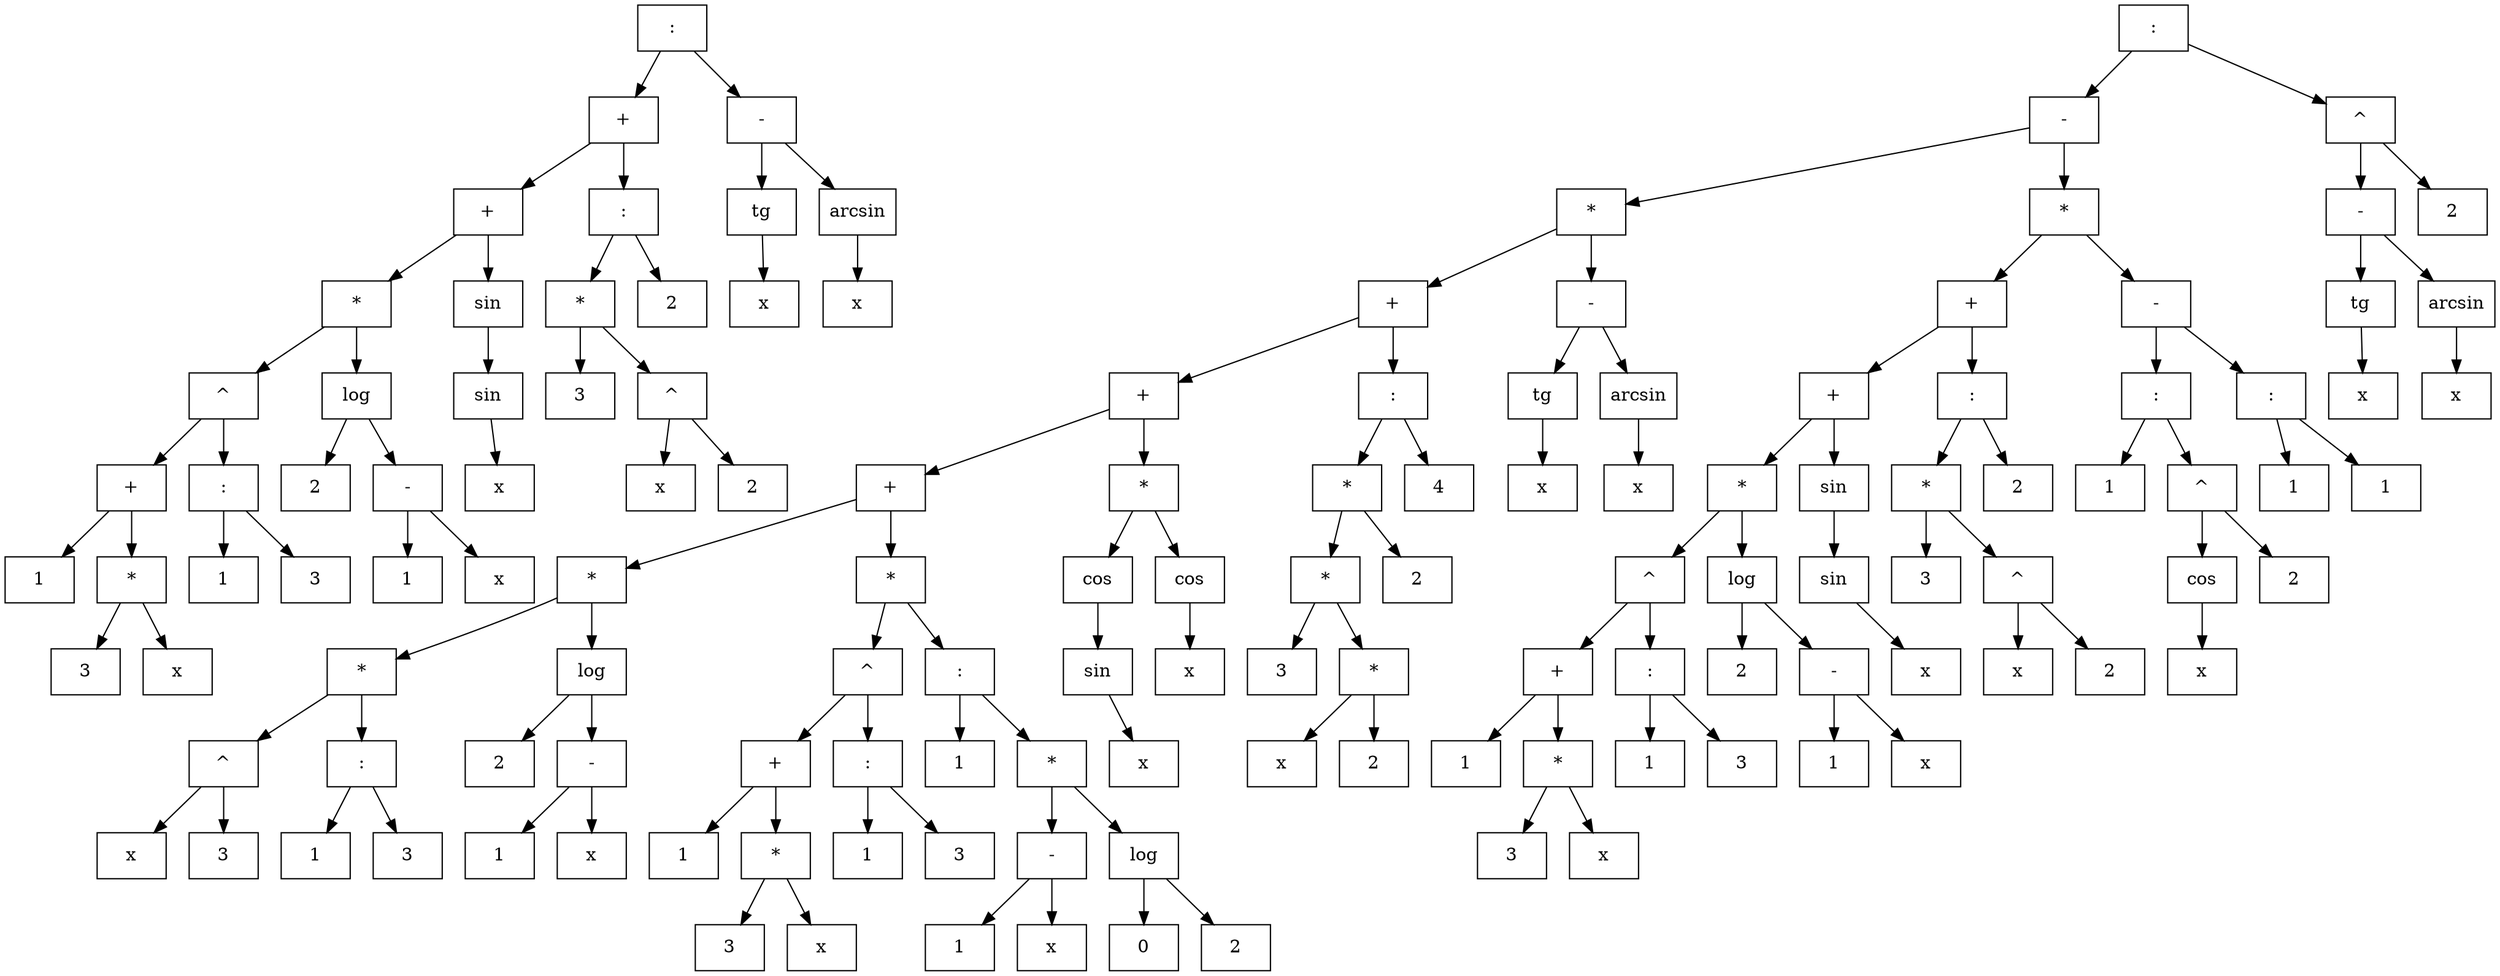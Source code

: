 digraph G{
rankdir=HR;
node0x5578f1f777e0 [shape="rectangle", label = ":", rang = 0]
node0x5578f1f77720 [shape="rectangle", label = "+", rang = 1]
node0x5578f1f77620 [shape="rectangle", label = "+", rang = 2]
node0x5578f1f775a0 [shape="rectangle", label = "*", rang = 3]
node0x5578f1f774e0 [shape="rectangle", label = "^", rang = 4]
node0x5578f1f77460 [shape="rectangle", label = "+", rang = 5]
node0x5578f1f773e0 [shape="rectangle", label = "1", rang = 6]
node0x5578f1f77440 [shape="rectangle", label = "*", rang = 6]
node0x5578f1f77400 [shape="rectangle", label = "3", rang = 7]
node0x5578f1f77420 [shape="rectangle", label = "x", rang = 7]
node0x5578f1f774c0 [shape="rectangle", label = ":", rang = 5]
node0x5578f1f77480 [shape="rectangle", label = "1", rang = 6]
node0x5578f1f774a0 [shape="rectangle", label = "3", rang = 6]
node0x5578f1f77580 [shape="rectangle", label = "log", rang = 4]
node0x5578f1f77500 [shape="rectangle", label = "2", rang = 5]
node0x5578f1f77560 [shape="rectangle", label = "-", rang = 5]
node0x5578f1f77520 [shape="rectangle", label = "1", rang = 6]
node0x5578f1f77540 [shape="rectangle", label = "x", rang = 6]
node0x5578f1f77600 [shape="rectangle", label = "sin", rang = 3]
node0x5578f1f775e0 [shape="rectangle", label = "sin", rang = 4]
node0x5578f1f775c0 [shape="rectangle", label = "x", rang = 5]
node0x5578f1f77700 [shape="rectangle", label = ":", rang = 2]
node0x5578f1f776c0 [shape="rectangle", label = "*", rang = 3]
node0x5578f1f77640 [shape="rectangle", label = "3", rang = 4]
node0x5578f1f776a0 [shape="rectangle", label = "^", rang = 4]
node0x5578f1f77660 [shape="rectangle", label = "x", rang = 5]
node0x5578f1f77680 [shape="rectangle", label = "2", rang = 5]
node0x5578f1f776e0 [shape="rectangle", label = "2", rang = 3]
node0x5578f1f777c0 [shape="rectangle", label = "-", rang = 1]
node0x5578f1f77760 [shape="rectangle", label = "tg", rang = 2]
node0x5578f1f77740 [shape="rectangle", label = "x", rang = 3]
node0x5578f1f777a0 [shape="rectangle", label = "arcsin", rang = 2]
node0x5578f1f77780 [shape="rectangle", label = "x", rang = 3]
node0x5578f1f76140 [shape="rectangle", label = ":", rang = 0]
node0x5578f1f76040 [shape="rectangle", label = "-", rang = 1]
node0x5578f1f75b60 [shape="rectangle", label = "*", rang = 2]
node0x5578f1f75aa0 [shape="rectangle", label = "+", rang = 3]
node0x5578f1f75960 [shape="rectangle", label = "+", rang = 4]
node0x5578f1f75880 [shape="rectangle", label = "+", rang = 5]
node0x5578f1f75600 [shape="rectangle", label = "*", rang = 6]
node0x5578f1f75540 [shape="rectangle", label = "*", rang = 7]
node0x5578f1f754c0 [shape="rectangle", label = "^", rang = 8]
node0x5578f1f75480 [shape="rectangle", label = "x", rang = 9]
node0x5578f1f754a0 [shape="rectangle", label = "3", rang = 9]
node0x5578f1f75520 [shape="rectangle", label = ":", rang = 8]
node0x5578f1f754e0 [shape="rectangle", label = "1", rang = 9]
node0x5578f1f75500 [shape="rectangle", label = "3", rang = 9]
node0x5578f1f755e0 [shape="rectangle", label = "log", rang = 7]
node0x5578f1f75560 [shape="rectangle", label = "2", rang = 8]
node0x5578f1f755c0 [shape="rectangle", label = "-", rang = 8]
node0x5578f1f75580 [shape="rectangle", label = "1", rang = 9]
node0x5578f1f755a0 [shape="rectangle", label = "x", rang = 9]
node0x5578f1f75860 [shape="rectangle", label = "*", rang = 6]
node0x5578f1f75720 [shape="rectangle", label = "^", rang = 7]
node0x5578f1f756a0 [shape="rectangle", label = "+", rang = 8]
node0x5578f1f75620 [shape="rectangle", label = "1", rang = 9]
node0x5578f1f75680 [shape="rectangle", label = "*", rang = 9]
node0x5578f1f75640 [shape="rectangle", label = "3", rang = 10]
node0x5578f1f75660 [shape="rectangle", label = "x", rang = 10]
node0x5578f1f75700 [shape="rectangle", label = ":", rang = 8]
node0x5578f1f756c0 [shape="rectangle", label = "1", rang = 9]
node0x5578f1f756e0 [shape="rectangle", label = "3", rang = 9]
node0x5578f1f75840 [shape="rectangle", label = ":", rang = 7]
node0x5578f1f75740 [shape="rectangle", label = "1", rang = 8]
node0x5578f1f75820 [shape="rectangle", label = "*", rang = 8]
node0x5578f1f757a0 [shape="rectangle", label = "-", rang = 9]
node0x5578f1f75760 [shape="rectangle", label = "1", rang = 10]
node0x5578f1f75780 [shape="rectangle", label = "x", rang = 10]
node0x5578f1f75800 [shape="rectangle", label = "log", rang = 9]
node0x5578f1f757c0 [shape="rectangle", label = "0", rang = 10]
node0x5578f1f757e0 [shape="rectangle", label = "2", rang = 10]
node0x5578f1f75940 [shape="rectangle", label = "*", rang = 5]
node0x5578f1f758e0 [shape="rectangle", label = "cos", rang = 6]
node0x5578f1f758c0 [shape="rectangle", label = "sin", rang = 7]
node0x5578f1f758a0 [shape="rectangle", label = "x", rang = 8]
node0x5578f1f75920 [shape="rectangle", label = "cos", rang = 6]
node0x5578f1f75900 [shape="rectangle", label = "x", rang = 7]
node0x5578f1f75a80 [shape="rectangle", label = ":", rang = 4]
node0x5578f1f75a40 [shape="rectangle", label = "*", rang = 5]
node0x5578f1f75a00 [shape="rectangle", label = "*", rang = 6]
node0x5578f1f75980 [shape="rectangle", label = "3", rang = 7]
node0x5578f1f759e0 [shape="rectangle", label = "*", rang = 7]
node0x5578f1f759a0 [shape="rectangle", label = "x", rang = 8]
node0x5578f1f759c0 [shape="rectangle", label = "2", rang = 8]
node0x5578f1f75a20 [shape="rectangle", label = "2", rang = 6]
node0x5578f1f75a60 [shape="rectangle", label = "4", rang = 5]
node0x5578f1f75b40 [shape="rectangle", label = "-", rang = 3]
node0x5578f1f75ae0 [shape="rectangle", label = "tg", rang = 4]
node0x5578f1f75ac0 [shape="rectangle", label = "x", rang = 5]
node0x5578f1f75b20 [shape="rectangle", label = "arcsin", rang = 4]
node0x5578f1f75b00 [shape="rectangle", label = "x", rang = 5]
node0x5578f1f76020 [shape="rectangle", label = "*", rang = 2]
node0x5578f1f75ec0 [shape="rectangle", label = "+", rang = 3]
node0x5578f1f75dc0 [shape="rectangle", label = "+", rang = 4]
node0x5578f1f75d40 [shape="rectangle", label = "*", rang = 5]
node0x5578f1f75c80 [shape="rectangle", label = "^", rang = 6]
node0x5578f1f75c00 [shape="rectangle", label = "+", rang = 7]
node0x5578f1f75b80 [shape="rectangle", label = "1", rang = 8]
node0x5578f1f75be0 [shape="rectangle", label = "*", rang = 8]
node0x5578f1f75ba0 [shape="rectangle", label = "3", rang = 9]
node0x5578f1f75bc0 [shape="rectangle", label = "x", rang = 9]
node0x5578f1f75c60 [shape="rectangle", label = ":", rang = 7]
node0x5578f1f75c20 [shape="rectangle", label = "1", rang = 8]
node0x5578f1f75c40 [shape="rectangle", label = "3", rang = 8]
node0x5578f1f75d20 [shape="rectangle", label = "log", rang = 6]
node0x5578f1f75ca0 [shape="rectangle", label = "2", rang = 7]
node0x5578f1f75d00 [shape="rectangle", label = "-", rang = 7]
node0x5578f1f75cc0 [shape="rectangle", label = "1", rang = 8]
node0x5578f1f75ce0 [shape="rectangle", label = "x", rang = 8]
node0x5578f1f75da0 [shape="rectangle", label = "sin", rang = 5]
node0x5578f1f75d80 [shape="rectangle", label = "sin", rang = 6]
node0x5578f1f75d60 [shape="rectangle", label = "x", rang = 7]
node0x5578f1f75ea0 [shape="rectangle", label = ":", rang = 4]
node0x5578f1f75e60 [shape="rectangle", label = "*", rang = 5]
node0x5578f1f75de0 [shape="rectangle", label = "3", rang = 6]
node0x5578f1f75e40 [shape="rectangle", label = "^", rang = 6]
node0x5578f1f75e00 [shape="rectangle", label = "x", rang = 7]
node0x5578f1f75e20 [shape="rectangle", label = "2", rang = 7]
node0x5578f1f75e80 [shape="rectangle", label = "2", rang = 5]
node0x5578f1f76000 [shape="rectangle", label = "-", rang = 3]
node0x5578f1f75f80 [shape="rectangle", label = ":", rang = 4]
node0x5578f1f75ee0 [shape="rectangle", label = "1", rang = 5]
node0x5578f1f75f60 [shape="rectangle", label = "^", rang = 5]
node0x5578f1f75f20 [shape="rectangle", label = "cos", rang = 6]
node0x5578f1f75f00 [shape="rectangle", label = "x", rang = 7]
node0x5578f1f75f40 [shape="rectangle", label = "2", rang = 6]
node0x5578f1f75fe0 [shape="rectangle", label = ":", rang = 4]
node0x5578f1f75fa0 [shape="rectangle", label = "1", rang = 5]
node0x5578f1f75fc0 [shape="rectangle", label = "1", rang = 5]
node0x5578f1f76120 [shape="rectangle", label = "^", rang = 1]
node0x5578f1f760e0 [shape="rectangle", label = "-", rang = 2]
node0x5578f1f76080 [shape="rectangle", label = "tg", rang = 3]
node0x5578f1f76060 [shape="rectangle", label = "x", rang = 4]
node0x5578f1f760c0 [shape="rectangle", label = "arcsin", rang = 3]
node0x5578f1f760a0 [shape="rectangle", label = "x", rang = 4]
node0x5578f1f76100 [shape="rectangle", label = "2", rang = 2]
node0x5578f1f777e0 -> node0x5578f1f77720
node0x5578f1f777e0 -> node0x5578f1f777c0
node0x5578f1f77720 -> node0x5578f1f77620
node0x5578f1f77720 -> node0x5578f1f77700
node0x5578f1f77620 -> node0x5578f1f775a0
node0x5578f1f77620 -> node0x5578f1f77600
node0x5578f1f775a0 -> node0x5578f1f774e0
node0x5578f1f775a0 -> node0x5578f1f77580
node0x5578f1f774e0 -> node0x5578f1f77460
node0x5578f1f774e0 -> node0x5578f1f774c0
node0x5578f1f77460 -> node0x5578f1f773e0
node0x5578f1f77460 -> node0x5578f1f77440
node0x5578f1f77440 -> node0x5578f1f77400
node0x5578f1f77440 -> node0x5578f1f77420
node0x5578f1f774c0 -> node0x5578f1f77480
node0x5578f1f774c0 -> node0x5578f1f774a0
node0x5578f1f77580 -> node0x5578f1f77500
node0x5578f1f77580 -> node0x5578f1f77560
node0x5578f1f77560 -> node0x5578f1f77520
node0x5578f1f77560 -> node0x5578f1f77540
node0x5578f1f77600 -> node0x5578f1f775e0
node0x5578f1f775e0 -> node0x5578f1f775c0
node0x5578f1f77700 -> node0x5578f1f776c0
node0x5578f1f77700 -> node0x5578f1f776e0
node0x5578f1f776c0 -> node0x5578f1f77640
node0x5578f1f776c0 -> node0x5578f1f776a0
node0x5578f1f776a0 -> node0x5578f1f77660
node0x5578f1f776a0 -> node0x5578f1f77680
node0x5578f1f777c0 -> node0x5578f1f77760
node0x5578f1f777c0 -> node0x5578f1f777a0
node0x5578f1f77760 -> node0x5578f1f77740
node0x5578f1f777a0 -> node0x5578f1f77780
node0x5578f1f76140 -> node0x5578f1f76040
node0x5578f1f76140 -> node0x5578f1f76120
node0x5578f1f76040 -> node0x5578f1f75b60
node0x5578f1f76040 -> node0x5578f1f76020
node0x5578f1f75b60 -> node0x5578f1f75aa0
node0x5578f1f75b60 -> node0x5578f1f75b40
node0x5578f1f75aa0 -> node0x5578f1f75960
node0x5578f1f75aa0 -> node0x5578f1f75a80
node0x5578f1f75960 -> node0x5578f1f75880
node0x5578f1f75960 -> node0x5578f1f75940
node0x5578f1f75880 -> node0x5578f1f75600
node0x5578f1f75880 -> node0x5578f1f75860
node0x5578f1f75600 -> node0x5578f1f75540
node0x5578f1f75600 -> node0x5578f1f755e0
node0x5578f1f75540 -> node0x5578f1f754c0
node0x5578f1f75540 -> node0x5578f1f75520
node0x5578f1f754c0 -> node0x5578f1f75480
node0x5578f1f754c0 -> node0x5578f1f754a0
node0x5578f1f75520 -> node0x5578f1f754e0
node0x5578f1f75520 -> node0x5578f1f75500
node0x5578f1f755e0 -> node0x5578f1f75560
node0x5578f1f755e0 -> node0x5578f1f755c0
node0x5578f1f755c0 -> node0x5578f1f75580
node0x5578f1f755c0 -> node0x5578f1f755a0
node0x5578f1f75860 -> node0x5578f1f75720
node0x5578f1f75860 -> node0x5578f1f75840
node0x5578f1f75720 -> node0x5578f1f756a0
node0x5578f1f75720 -> node0x5578f1f75700
node0x5578f1f756a0 -> node0x5578f1f75620
node0x5578f1f756a0 -> node0x5578f1f75680
node0x5578f1f75680 -> node0x5578f1f75640
node0x5578f1f75680 -> node0x5578f1f75660
node0x5578f1f75700 -> node0x5578f1f756c0
node0x5578f1f75700 -> node0x5578f1f756e0
node0x5578f1f75840 -> node0x5578f1f75740
node0x5578f1f75840 -> node0x5578f1f75820
node0x5578f1f75820 -> node0x5578f1f757a0
node0x5578f1f75820 -> node0x5578f1f75800
node0x5578f1f757a0 -> node0x5578f1f75760
node0x5578f1f757a0 -> node0x5578f1f75780
node0x5578f1f75800 -> node0x5578f1f757c0
node0x5578f1f75800 -> node0x5578f1f757e0
node0x5578f1f75940 -> node0x5578f1f758e0
node0x5578f1f75940 -> node0x5578f1f75920
node0x5578f1f758e0 -> node0x5578f1f758c0
node0x5578f1f758c0 -> node0x5578f1f758a0
node0x5578f1f75920 -> node0x5578f1f75900
node0x5578f1f75a80 -> node0x5578f1f75a40
node0x5578f1f75a80 -> node0x5578f1f75a60
node0x5578f1f75a40 -> node0x5578f1f75a00
node0x5578f1f75a40 -> node0x5578f1f75a20
node0x5578f1f75a00 -> node0x5578f1f75980
node0x5578f1f75a00 -> node0x5578f1f759e0
node0x5578f1f759e0 -> node0x5578f1f759a0
node0x5578f1f759e0 -> node0x5578f1f759c0
node0x5578f1f75b40 -> node0x5578f1f75ae0
node0x5578f1f75b40 -> node0x5578f1f75b20
node0x5578f1f75ae0 -> node0x5578f1f75ac0
node0x5578f1f75b20 -> node0x5578f1f75b00
node0x5578f1f76020 -> node0x5578f1f75ec0
node0x5578f1f76020 -> node0x5578f1f76000
node0x5578f1f75ec0 -> node0x5578f1f75dc0
node0x5578f1f75ec0 -> node0x5578f1f75ea0
node0x5578f1f75dc0 -> node0x5578f1f75d40
node0x5578f1f75dc0 -> node0x5578f1f75da0
node0x5578f1f75d40 -> node0x5578f1f75c80
node0x5578f1f75d40 -> node0x5578f1f75d20
node0x5578f1f75c80 -> node0x5578f1f75c00
node0x5578f1f75c80 -> node0x5578f1f75c60
node0x5578f1f75c00 -> node0x5578f1f75b80
node0x5578f1f75c00 -> node0x5578f1f75be0
node0x5578f1f75be0 -> node0x5578f1f75ba0
node0x5578f1f75be0 -> node0x5578f1f75bc0
node0x5578f1f75c60 -> node0x5578f1f75c20
node0x5578f1f75c60 -> node0x5578f1f75c40
node0x5578f1f75d20 -> node0x5578f1f75ca0
node0x5578f1f75d20 -> node0x5578f1f75d00
node0x5578f1f75d00 -> node0x5578f1f75cc0
node0x5578f1f75d00 -> node0x5578f1f75ce0
node0x5578f1f75da0 -> node0x5578f1f75d80
node0x5578f1f75d80 -> node0x5578f1f75d60
node0x5578f1f75ea0 -> node0x5578f1f75e60
node0x5578f1f75ea0 -> node0x5578f1f75e80
node0x5578f1f75e60 -> node0x5578f1f75de0
node0x5578f1f75e60 -> node0x5578f1f75e40
node0x5578f1f75e40 -> node0x5578f1f75e00
node0x5578f1f75e40 -> node0x5578f1f75e20
node0x5578f1f76000 -> node0x5578f1f75f80
node0x5578f1f76000 -> node0x5578f1f75fe0
node0x5578f1f75f80 -> node0x5578f1f75ee0
node0x5578f1f75f80 -> node0x5578f1f75f60
node0x5578f1f75f60 -> node0x5578f1f75f20
node0x5578f1f75f60 -> node0x5578f1f75f40
node0x5578f1f75f20 -> node0x5578f1f75f00
node0x5578f1f75fe0 -> node0x5578f1f75fa0
node0x5578f1f75fe0 -> node0x5578f1f75fc0
node0x5578f1f76120 -> node0x5578f1f760e0
node0x5578f1f76120 -> node0x5578f1f76100
node0x5578f1f760e0 -> node0x5578f1f76080
node0x5578f1f760e0 -> node0x5578f1f760c0
node0x5578f1f76080 -> node0x5578f1f76060
node0x5578f1f760c0 -> node0x5578f1f760a0
}